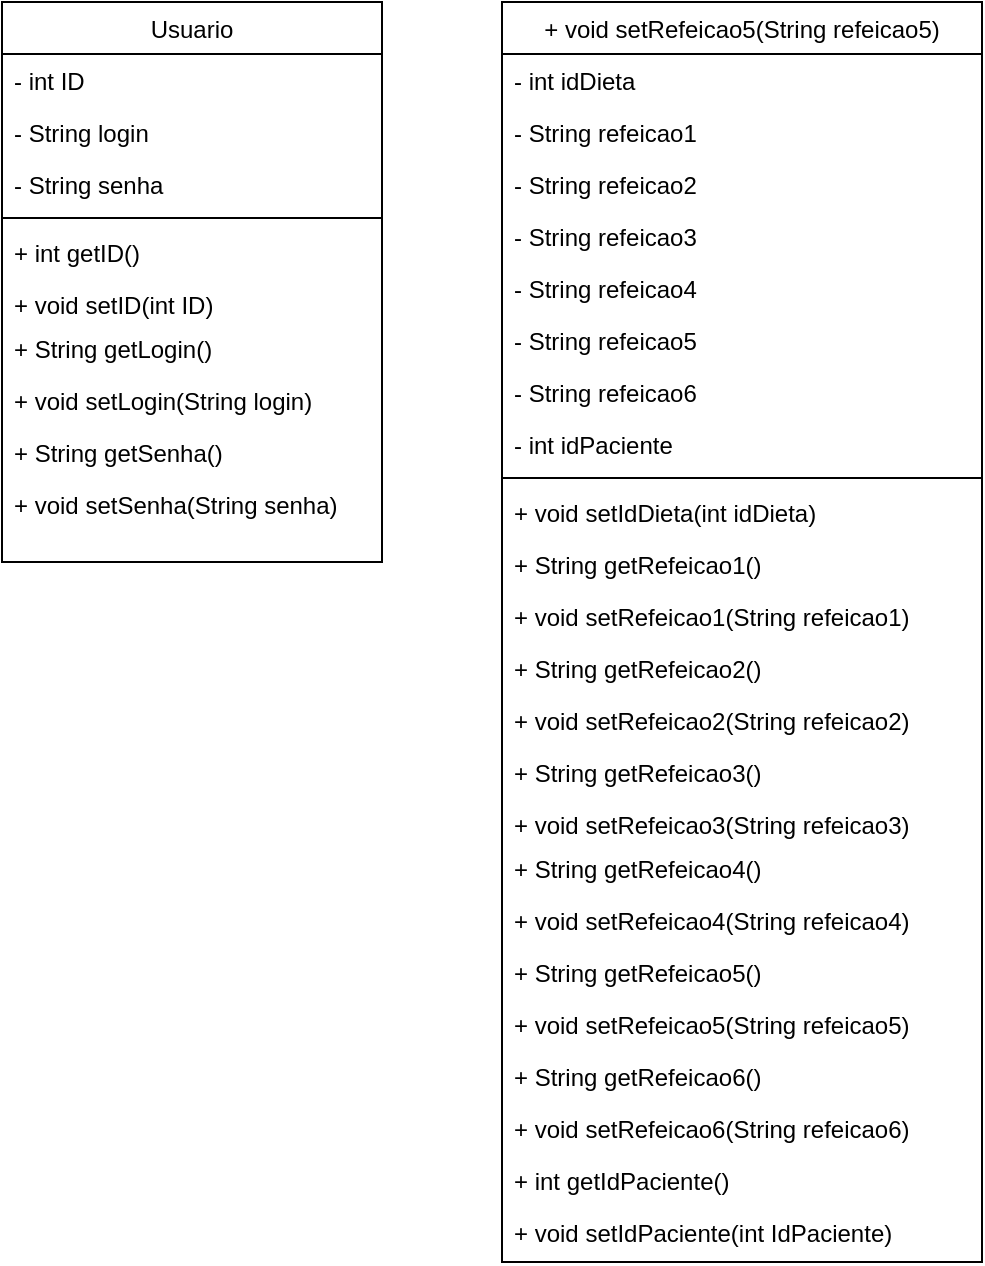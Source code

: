 <mxfile version="17.4.0" type="github">
  <diagram id="oljH0shxHkHEpRgFYSjo" name="Page-1">
    <mxGraphModel dx="1350" dy="793" grid="1" gridSize="10" guides="1" tooltips="1" connect="1" arrows="1" fold="1" page="1" pageScale="1" pageWidth="850" pageHeight="1100" math="0" shadow="0">
      <root>
        <mxCell id="0" />
        <mxCell id="1" parent="0" />
        <mxCell id="dqvvlaPlZ6KTONFacX8O-18" value="Usuario" style="swimlane;fontStyle=0;align=center;verticalAlign=top;childLayout=stackLayout;horizontal=1;startSize=26;horizontalStack=0;resizeParent=1;resizeLast=0;collapsible=1;marginBottom=0;rounded=0;shadow=0;strokeWidth=1;" vertex="1" parent="1">
          <mxGeometry x="40" y="60" width="190" height="280" as="geometry">
            <mxRectangle x="550" y="140" width="160" height="26" as="alternateBounds" />
          </mxGeometry>
        </mxCell>
        <mxCell id="dqvvlaPlZ6KTONFacX8O-19" value="- int ID" style="text;align=left;verticalAlign=top;spacingLeft=4;spacingRight=4;overflow=hidden;rotatable=0;points=[[0,0.5],[1,0.5]];portConstraint=eastwest;rounded=0;shadow=0;html=0;" vertex="1" parent="dqvvlaPlZ6KTONFacX8O-18">
          <mxGeometry y="26" width="190" height="26" as="geometry" />
        </mxCell>
        <mxCell id="dqvvlaPlZ6KTONFacX8O-20" value="- String login" style="text;align=left;verticalAlign=top;spacingLeft=4;spacingRight=4;overflow=hidden;rotatable=0;points=[[0,0.5],[1,0.5]];portConstraint=eastwest;rounded=0;shadow=0;html=0;" vertex="1" parent="dqvvlaPlZ6KTONFacX8O-18">
          <mxGeometry y="52" width="190" height="26" as="geometry" />
        </mxCell>
        <mxCell id="dqvvlaPlZ6KTONFacX8O-21" value="- String senha" style="text;align=left;verticalAlign=top;spacingLeft=4;spacingRight=4;overflow=hidden;rotatable=0;points=[[0,0.5],[1,0.5]];portConstraint=eastwest;rounded=0;shadow=0;html=0;" vertex="1" parent="dqvvlaPlZ6KTONFacX8O-18">
          <mxGeometry y="78" width="190" height="26" as="geometry" />
        </mxCell>
        <mxCell id="dqvvlaPlZ6KTONFacX8O-24" value="" style="line;html=1;strokeWidth=1;align=left;verticalAlign=middle;spacingTop=-1;spacingLeft=3;spacingRight=3;rotatable=0;labelPosition=right;points=[];portConstraint=eastwest;" vertex="1" parent="dqvvlaPlZ6KTONFacX8O-18">
          <mxGeometry y="104" width="190" height="8" as="geometry" />
        </mxCell>
        <mxCell id="dqvvlaPlZ6KTONFacX8O-25" value="+ int getID() " style="text;align=left;verticalAlign=top;spacingLeft=4;spacingRight=4;overflow=hidden;rotatable=0;points=[[0,0.5],[1,0.5]];portConstraint=eastwest;" vertex="1" parent="dqvvlaPlZ6KTONFacX8O-18">
          <mxGeometry y="112" width="190" height="26" as="geometry" />
        </mxCell>
        <mxCell id="dqvvlaPlZ6KTONFacX8O-28" value="+ void setID(int ID)" style="text;align=left;verticalAlign=top;spacingLeft=4;spacingRight=4;overflow=hidden;rotatable=0;points=[[0,0.5],[1,0.5]];portConstraint=eastwest;" vertex="1" parent="dqvvlaPlZ6KTONFacX8O-18">
          <mxGeometry y="138" width="190" height="22" as="geometry" />
        </mxCell>
        <mxCell id="dqvvlaPlZ6KTONFacX8O-27" value="+ String getLogin()" style="text;align=left;verticalAlign=top;spacingLeft=4;spacingRight=4;overflow=hidden;rotatable=0;points=[[0,0.5],[1,0.5]];portConstraint=eastwest;" vertex="1" parent="dqvvlaPlZ6KTONFacX8O-18">
          <mxGeometry y="160" width="190" height="26" as="geometry" />
        </mxCell>
        <mxCell id="dqvvlaPlZ6KTONFacX8O-26" value="+ void setLogin(String login)" style="text;align=left;verticalAlign=top;spacingLeft=4;spacingRight=4;overflow=hidden;rotatable=0;points=[[0,0.5],[1,0.5]];portConstraint=eastwest;" vertex="1" parent="dqvvlaPlZ6KTONFacX8O-18">
          <mxGeometry y="186" width="190" height="26" as="geometry" />
        </mxCell>
        <mxCell id="dqvvlaPlZ6KTONFacX8O-32" value="+ String getSenha()" style="text;align=left;verticalAlign=top;spacingLeft=4;spacingRight=4;overflow=hidden;rotatable=0;points=[[0,0.5],[1,0.5]];portConstraint=eastwest;" vertex="1" parent="dqvvlaPlZ6KTONFacX8O-18">
          <mxGeometry y="212" width="190" height="26" as="geometry" />
        </mxCell>
        <mxCell id="dqvvlaPlZ6KTONFacX8O-31" value="+ void setSenha(String senha)" style="text;align=left;verticalAlign=top;spacingLeft=4;spacingRight=4;overflow=hidden;rotatable=0;points=[[0,0.5],[1,0.5]];portConstraint=eastwest;" vertex="1" parent="dqvvlaPlZ6KTONFacX8O-18">
          <mxGeometry y="238" width="190" height="26" as="geometry" />
        </mxCell>
        <mxCell id="dqvvlaPlZ6KTONFacX8O-33" value="+ void setRefeicao5(String refeicao5)" style="swimlane;fontStyle=0;align=center;verticalAlign=top;childLayout=stackLayout;horizontal=1;startSize=26;horizontalStack=0;resizeParent=1;resizeLast=0;collapsible=1;marginBottom=0;rounded=0;shadow=0;strokeWidth=1;" vertex="1" parent="1">
          <mxGeometry x="290" y="60" width="240" height="630" as="geometry">
            <mxRectangle x="550" y="140" width="160" height="26" as="alternateBounds" />
          </mxGeometry>
        </mxCell>
        <mxCell id="dqvvlaPlZ6KTONFacX8O-34" value="- int idDieta" style="text;align=left;verticalAlign=top;spacingLeft=4;spacingRight=4;overflow=hidden;rotatable=0;points=[[0,0.5],[1,0.5]];portConstraint=eastwest;rounded=0;shadow=0;html=0;" vertex="1" parent="dqvvlaPlZ6KTONFacX8O-33">
          <mxGeometry y="26" width="240" height="26" as="geometry" />
        </mxCell>
        <mxCell id="dqvvlaPlZ6KTONFacX8O-35" value="- String refeicao1" style="text;align=left;verticalAlign=top;spacingLeft=4;spacingRight=4;overflow=hidden;rotatable=0;points=[[0,0.5],[1,0.5]];portConstraint=eastwest;rounded=0;shadow=0;html=0;" vertex="1" parent="dqvvlaPlZ6KTONFacX8O-33">
          <mxGeometry y="52" width="240" height="26" as="geometry" />
        </mxCell>
        <mxCell id="dqvvlaPlZ6KTONFacX8O-36" value="- String refeicao2" style="text;align=left;verticalAlign=top;spacingLeft=4;spacingRight=4;overflow=hidden;rotatable=0;points=[[0,0.5],[1,0.5]];portConstraint=eastwest;rounded=0;shadow=0;html=0;" vertex="1" parent="dqvvlaPlZ6KTONFacX8O-33">
          <mxGeometry y="78" width="240" height="26" as="geometry" />
        </mxCell>
        <mxCell id="dqvvlaPlZ6KTONFacX8O-37" value="- String refeicao3" style="text;align=left;verticalAlign=top;spacingLeft=4;spacingRight=4;overflow=hidden;rotatable=0;points=[[0,0.5],[1,0.5]];portConstraint=eastwest;rounded=0;shadow=0;html=0;" vertex="1" parent="dqvvlaPlZ6KTONFacX8O-33">
          <mxGeometry y="104" width="240" height="26" as="geometry" />
        </mxCell>
        <mxCell id="dqvvlaPlZ6KTONFacX8O-38" value="- String refeicao4" style="text;align=left;verticalAlign=top;spacingLeft=4;spacingRight=4;overflow=hidden;rotatable=0;points=[[0,0.5],[1,0.5]];portConstraint=eastwest;rounded=0;shadow=0;html=0;" vertex="1" parent="dqvvlaPlZ6KTONFacX8O-33">
          <mxGeometry y="130" width="240" height="26" as="geometry" />
        </mxCell>
        <mxCell id="dqvvlaPlZ6KTONFacX8O-42" value="- String refeicao5" style="text;align=left;verticalAlign=top;spacingLeft=4;spacingRight=4;overflow=hidden;rotatable=0;points=[[0,0.5],[1,0.5]];portConstraint=eastwest;rounded=0;shadow=0;html=0;" vertex="1" parent="dqvvlaPlZ6KTONFacX8O-33">
          <mxGeometry y="156" width="240" height="26" as="geometry" />
        </mxCell>
        <mxCell id="dqvvlaPlZ6KTONFacX8O-41" value="- String refeicao6" style="text;align=left;verticalAlign=top;spacingLeft=4;spacingRight=4;overflow=hidden;rotatable=0;points=[[0,0.5],[1,0.5]];portConstraint=eastwest;rounded=0;shadow=0;html=0;" vertex="1" parent="dqvvlaPlZ6KTONFacX8O-33">
          <mxGeometry y="182" width="240" height="26" as="geometry" />
        </mxCell>
        <mxCell id="dqvvlaPlZ6KTONFacX8O-43" value="- int idPaciente" style="text;align=left;verticalAlign=top;spacingLeft=4;spacingRight=4;overflow=hidden;rotatable=0;points=[[0,0.5],[1,0.5]];portConstraint=eastwest;rounded=0;shadow=0;html=0;" vertex="1" parent="dqvvlaPlZ6KTONFacX8O-33">
          <mxGeometry y="208" width="240" height="26" as="geometry" />
        </mxCell>
        <mxCell id="dqvvlaPlZ6KTONFacX8O-39" value="" style="line;html=1;strokeWidth=1;align=left;verticalAlign=middle;spacingTop=-1;spacingLeft=3;spacingRight=3;rotatable=0;labelPosition=right;points=[];portConstraint=eastwest;" vertex="1" parent="dqvvlaPlZ6KTONFacX8O-33">
          <mxGeometry y="234" width="240" height="8" as="geometry" />
        </mxCell>
        <mxCell id="dqvvlaPlZ6KTONFacX8O-40" value="+ void setIdDieta(int idDieta)" style="text;align=left;verticalAlign=top;spacingLeft=4;spacingRight=4;overflow=hidden;rotatable=0;points=[[0,0.5],[1,0.5]];portConstraint=eastwest;" vertex="1" parent="dqvvlaPlZ6KTONFacX8O-33">
          <mxGeometry y="242" width="240" height="26" as="geometry" />
        </mxCell>
        <mxCell id="dqvvlaPlZ6KTONFacX8O-51" value="+ String getRefeicao1()" style="text;align=left;verticalAlign=top;spacingLeft=4;spacingRight=4;overflow=hidden;rotatable=0;points=[[0,0.5],[1,0.5]];portConstraint=eastwest;" vertex="1" parent="dqvvlaPlZ6KTONFacX8O-33">
          <mxGeometry y="268" width="240" height="26" as="geometry" />
        </mxCell>
        <mxCell id="dqvvlaPlZ6KTONFacX8O-50" value="+ void setRefeicao1(String refeicao1)" style="text;align=left;verticalAlign=top;spacingLeft=4;spacingRight=4;overflow=hidden;rotatable=0;points=[[0,0.5],[1,0.5]];portConstraint=eastwest;" vertex="1" parent="dqvvlaPlZ6KTONFacX8O-33">
          <mxGeometry y="294" width="240" height="26" as="geometry" />
        </mxCell>
        <mxCell id="dqvvlaPlZ6KTONFacX8O-49" value="+ String getRefeicao2()" style="text;align=left;verticalAlign=top;spacingLeft=4;spacingRight=4;overflow=hidden;rotatable=0;points=[[0,0.5],[1,0.5]];portConstraint=eastwest;" vertex="1" parent="dqvvlaPlZ6KTONFacX8O-33">
          <mxGeometry y="320" width="240" height="26" as="geometry" />
        </mxCell>
        <mxCell id="dqvvlaPlZ6KTONFacX8O-48" value="+ void setRefeicao2(String refeicao2)" style="text;align=left;verticalAlign=top;spacingLeft=4;spacingRight=4;overflow=hidden;rotatable=0;points=[[0,0.5],[1,0.5]];portConstraint=eastwest;" vertex="1" parent="dqvvlaPlZ6KTONFacX8O-33">
          <mxGeometry y="346" width="240" height="26" as="geometry" />
        </mxCell>
        <mxCell id="dqvvlaPlZ6KTONFacX8O-47" value="+ String getRefeicao3()" style="text;align=left;verticalAlign=top;spacingLeft=4;spacingRight=4;overflow=hidden;rotatable=0;points=[[0,0.5],[1,0.5]];portConstraint=eastwest;" vertex="1" parent="dqvvlaPlZ6KTONFacX8O-33">
          <mxGeometry y="372" width="240" height="26" as="geometry" />
        </mxCell>
        <mxCell id="dqvvlaPlZ6KTONFacX8O-46" value="+ void setRefeicao3(String refeicao3)" style="text;align=left;verticalAlign=top;spacingLeft=4;spacingRight=4;overflow=hidden;rotatable=0;points=[[0,0.5],[1,0.5]];portConstraint=eastwest;" vertex="1" parent="dqvvlaPlZ6KTONFacX8O-33">
          <mxGeometry y="398" width="240" height="22" as="geometry" />
        </mxCell>
        <mxCell id="dqvvlaPlZ6KTONFacX8O-45" value="+ String getRefeicao4()" style="text;align=left;verticalAlign=top;spacingLeft=4;spacingRight=4;overflow=hidden;rotatable=0;points=[[0,0.5],[1,0.5]];portConstraint=eastwest;" vertex="1" parent="dqvvlaPlZ6KTONFacX8O-33">
          <mxGeometry y="420" width="240" height="26" as="geometry" />
        </mxCell>
        <mxCell id="dqvvlaPlZ6KTONFacX8O-44" value="+ void setRefeicao4(String refeicao4)" style="text;align=left;verticalAlign=top;spacingLeft=4;spacingRight=4;overflow=hidden;rotatable=0;points=[[0,0.5],[1,0.5]];portConstraint=eastwest;" vertex="1" parent="dqvvlaPlZ6KTONFacX8O-33">
          <mxGeometry y="446" width="240" height="26" as="geometry" />
        </mxCell>
        <mxCell id="dqvvlaPlZ6KTONFacX8O-56" value="+ String getRefeicao5()" style="text;align=left;verticalAlign=top;spacingLeft=4;spacingRight=4;overflow=hidden;rotatable=0;points=[[0,0.5],[1,0.5]];portConstraint=eastwest;" vertex="1" parent="dqvvlaPlZ6KTONFacX8O-33">
          <mxGeometry y="472" width="240" height="26" as="geometry" />
        </mxCell>
        <mxCell id="dqvvlaPlZ6KTONFacX8O-55" value="+ void setRefeicao5(String refeicao5)" style="text;align=left;verticalAlign=top;spacingLeft=4;spacingRight=4;overflow=hidden;rotatable=0;points=[[0,0.5],[1,0.5]];portConstraint=eastwest;" vertex="1" parent="dqvvlaPlZ6KTONFacX8O-33">
          <mxGeometry y="498" width="240" height="26" as="geometry" />
        </mxCell>
        <mxCell id="dqvvlaPlZ6KTONFacX8O-54" value="+ String getRefeicao6()" style="text;align=left;verticalAlign=top;spacingLeft=4;spacingRight=4;overflow=hidden;rotatable=0;points=[[0,0.5],[1,0.5]];portConstraint=eastwest;" vertex="1" parent="dqvvlaPlZ6KTONFacX8O-33">
          <mxGeometry y="524" width="240" height="26" as="geometry" />
        </mxCell>
        <mxCell id="dqvvlaPlZ6KTONFacX8O-57" value="+ void setRefeicao6(String refeicao6)" style="text;align=left;verticalAlign=top;spacingLeft=4;spacingRight=4;overflow=hidden;rotatable=0;points=[[0,0.5],[1,0.5]];portConstraint=eastwest;" vertex="1" parent="dqvvlaPlZ6KTONFacX8O-33">
          <mxGeometry y="550" width="240" height="26" as="geometry" />
        </mxCell>
        <mxCell id="dqvvlaPlZ6KTONFacX8O-59" value="+ int getIdPaciente()" style="text;align=left;verticalAlign=top;spacingLeft=4;spacingRight=4;overflow=hidden;rotatable=0;points=[[0,0.5],[1,0.5]];portConstraint=eastwest;" vertex="1" parent="dqvvlaPlZ6KTONFacX8O-33">
          <mxGeometry y="576" width="240" height="26" as="geometry" />
        </mxCell>
        <mxCell id="dqvvlaPlZ6KTONFacX8O-58" value="+ void setIdPaciente(int IdPaciente)" style="text;align=left;verticalAlign=top;spacingLeft=4;spacingRight=4;overflow=hidden;rotatable=0;points=[[0,0.5],[1,0.5]];portConstraint=eastwest;" vertex="1" parent="dqvvlaPlZ6KTONFacX8O-33">
          <mxGeometry y="602" width="240" height="26" as="geometry" />
        </mxCell>
      </root>
    </mxGraphModel>
  </diagram>
</mxfile>
